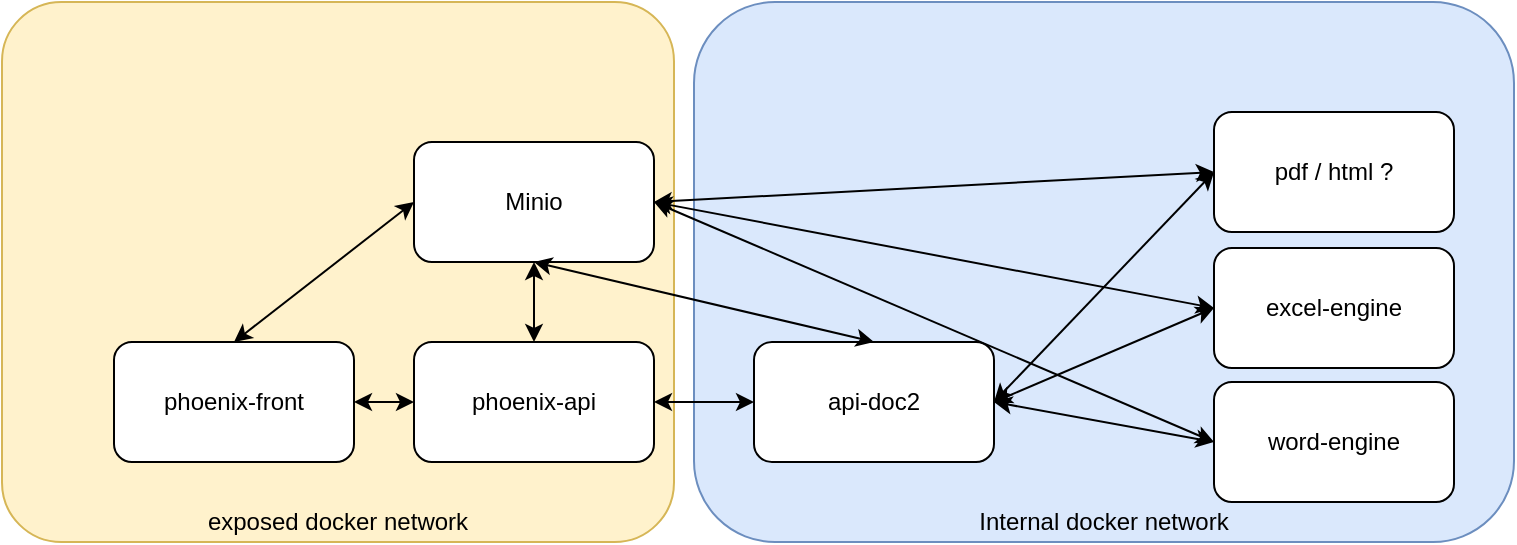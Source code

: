 <mxfile version="12.8.2" type="device"><diagram id="zFl5ccduNy-9XAr6Ceoj" name="Page-1"><mxGraphModel dx="786" dy="465" grid="1" gridSize="10" guides="1" tooltips="1" connect="1" arrows="1" fold="1" page="1" pageScale="1" pageWidth="827" pageHeight="1169" math="0" shadow="0"><root><mxCell id="0"/><mxCell id="1" parent="0"/><mxCell id="N7QD6yUHaFRujWnkHqLb-31" value="" style="rounded=1;whiteSpace=wrap;html=1;fillColor=#fff2cc;strokeColor=#d6b656;arcSize=11;" vertex="1" parent="1"><mxGeometry x="4" y="10" width="336" height="270" as="geometry"/></mxCell><mxCell id="N7QD6yUHaFRujWnkHqLb-29" value="" style="rounded=1;whiteSpace=wrap;html=1;fillColor=#dae8fc;strokeColor=#6c8ebf;" vertex="1" parent="1"><mxGeometry x="350" y="10" width="410" height="270" as="geometry"/></mxCell><mxCell id="N7QD6yUHaFRujWnkHqLb-1" value="phoenix-api" style="rounded=1;whiteSpace=wrap;html=1;" vertex="1" parent="1"><mxGeometry x="210" y="180" width="120" height="60" as="geometry"/></mxCell><mxCell id="N7QD6yUHaFRujWnkHqLb-2" value="Minio" style="rounded=1;whiteSpace=wrap;html=1;" vertex="1" parent="1"><mxGeometry x="210" y="80" width="120" height="60" as="geometry"/></mxCell><mxCell id="N7QD6yUHaFRujWnkHqLb-3" value="api-doc2&lt;span style=&quot;color: rgba(0 , 0 , 0 , 0) ; font-family: monospace ; font-size: 0px ; white-space: nowrap&quot;&gt;%3CmxGraphModel%3E%3Croot%3E%3CmxCell%20id%3D%220%22%2F%3E%3CmxCell%20id%3D%221%22%20parent%3D%220%22%2F%3E%3CmxCell%20id%3D%222%22%20value%3D%22%22%20style%3D%22rounded%3D1%3BwhiteSpace%3Dwrap%3Bhtml%3D1%3B%22%20vertex%3D%221%22%20parent%3D%221%22%3E%3CmxGeometry%20x%3D%22320%22%20y%3D%22100%22%20width%3D%22120%22%20height%3D%2260%22%20as%3D%22geometry%22%2F%3E%3C%2FmxCell%3E%3C%2Froot%3E%3C%2FmxGraphModel%3E&lt;/span&gt;" style="rounded=1;whiteSpace=wrap;html=1;" vertex="1" parent="1"><mxGeometry x="380" y="180" width="120" height="60" as="geometry"/></mxCell><mxCell id="N7QD6yUHaFRujWnkHqLb-4" value="word-engine" style="rounded=1;whiteSpace=wrap;html=1;" vertex="1" parent="1"><mxGeometry x="610" y="200" width="120" height="60" as="geometry"/></mxCell><mxCell id="N7QD6yUHaFRujWnkHqLb-5" value="excel-engine" style="rounded=1;whiteSpace=wrap;html=1;" vertex="1" parent="1"><mxGeometry x="610" y="133" width="120" height="60" as="geometry"/></mxCell><mxCell id="N7QD6yUHaFRujWnkHqLb-6" value="pdf / html ?" style="rounded=1;whiteSpace=wrap;html=1;" vertex="1" parent="1"><mxGeometry x="610" y="65" width="120" height="60" as="geometry"/></mxCell><mxCell id="N7QD6yUHaFRujWnkHqLb-7" value="" style="endArrow=classic;startArrow=classic;html=1;entryX=1;entryY=0.5;entryDx=0;entryDy=0;exitX=0;exitY=0.5;exitDx=0;exitDy=0;" edge="1" parent="1" source="N7QD6yUHaFRujWnkHqLb-3" target="N7QD6yUHaFRujWnkHqLb-1"><mxGeometry width="50" height="50" relative="1" as="geometry"><mxPoint x="380" y="220" as="sourcePoint"/><mxPoint x="430" y="170" as="targetPoint"/></mxGeometry></mxCell><mxCell id="N7QD6yUHaFRujWnkHqLb-13" value="" style="endArrow=classic;startArrow=classic;html=1;entryX=1;entryY=0.5;entryDx=0;entryDy=0;exitX=0;exitY=0.5;exitDx=0;exitDy=0;" edge="1" parent="1" source="N7QD6yUHaFRujWnkHqLb-4" target="N7QD6yUHaFRujWnkHqLb-3"><mxGeometry width="50" height="50" relative="1" as="geometry"><mxPoint x="380" y="290" as="sourcePoint"/><mxPoint x="430" y="240" as="targetPoint"/></mxGeometry></mxCell><mxCell id="N7QD6yUHaFRujWnkHqLb-14" value="" style="endArrow=classic;startArrow=classic;html=1;entryX=1;entryY=0.5;entryDx=0;entryDy=0;exitX=0;exitY=0.5;exitDx=0;exitDy=0;" edge="1" parent="1" source="N7QD6yUHaFRujWnkHqLb-5" target="N7QD6yUHaFRujWnkHqLb-3"><mxGeometry width="50" height="50" relative="1" as="geometry"><mxPoint x="260" y="310" as="sourcePoint"/><mxPoint x="220" y="240" as="targetPoint"/></mxGeometry></mxCell><mxCell id="N7QD6yUHaFRujWnkHqLb-15" value="" style="endArrow=classic;startArrow=classic;html=1;exitX=0;exitY=0.5;exitDx=0;exitDy=0;entryX=1;entryY=0.5;entryDx=0;entryDy=0;" edge="1" parent="1" source="N7QD6yUHaFRujWnkHqLb-6" target="N7QD6yUHaFRujWnkHqLb-3"><mxGeometry width="50" height="50" relative="1" as="geometry"><mxPoint x="270" y="320" as="sourcePoint"/><mxPoint x="210" y="230" as="targetPoint"/><Array as="points"/></mxGeometry></mxCell><mxCell id="N7QD6yUHaFRujWnkHqLb-17" value="phoenix-front" style="rounded=1;whiteSpace=wrap;html=1;" vertex="1" parent="1"><mxGeometry x="60" y="180" width="120" height="60" as="geometry"/></mxCell><mxCell id="N7QD6yUHaFRujWnkHqLb-18" value="" style="endArrow=classic;startArrow=classic;html=1;exitX=1;exitY=0.5;exitDx=0;exitDy=0;entryX=0;entryY=0.5;entryDx=0;entryDy=0;" edge="1" parent="1" source="N7QD6yUHaFRujWnkHqLb-17" target="N7QD6yUHaFRujWnkHqLb-1"><mxGeometry width="50" height="50" relative="1" as="geometry"><mxPoint x="340" y="180" as="sourcePoint"/><mxPoint x="170" y="170" as="targetPoint"/></mxGeometry></mxCell><mxCell id="N7QD6yUHaFRujWnkHqLb-23" value="" style="endArrow=classic;startArrow=classic;html=1;exitX=0;exitY=0.5;exitDx=0;exitDy=0;entryX=0.5;entryY=0;entryDx=0;entryDy=0;" edge="1" parent="1" source="N7QD6yUHaFRujWnkHqLb-2" target="N7QD6yUHaFRujWnkHqLb-17"><mxGeometry width="50" height="50" relative="1" as="geometry"><mxPoint x="250" y="10" as="sourcePoint"/><mxPoint x="140" y="120" as="targetPoint"/></mxGeometry></mxCell><mxCell id="N7QD6yUHaFRujWnkHqLb-24" value="" style="endArrow=classic;startArrow=classic;html=1;exitX=0.5;exitY=1;exitDx=0;exitDy=0;entryX=0.5;entryY=0;entryDx=0;entryDy=0;" edge="1" parent="1" source="N7QD6yUHaFRujWnkHqLb-2" target="N7QD6yUHaFRujWnkHqLb-1"><mxGeometry width="50" height="50" relative="1" as="geometry"><mxPoint x="630" y="80" as="sourcePoint"/><mxPoint x="520" y="190" as="targetPoint"/></mxGeometry></mxCell><mxCell id="N7QD6yUHaFRujWnkHqLb-25" value="" style="endArrow=classic;startArrow=classic;html=1;exitX=1;exitY=0.5;exitDx=0;exitDy=0;entryX=0;entryY=0.5;entryDx=0;entryDy=0;" edge="1" parent="1" source="N7QD6yUHaFRujWnkHqLb-2" target="N7QD6yUHaFRujWnkHqLb-6"><mxGeometry width="50" height="50" relative="1" as="geometry"><mxPoint x="640" y="90" as="sourcePoint"/><mxPoint x="530" y="200" as="targetPoint"/></mxGeometry></mxCell><mxCell id="N7QD6yUHaFRujWnkHqLb-26" value="" style="endArrow=classic;startArrow=classic;html=1;exitX=0.5;exitY=1;exitDx=0;exitDy=0;entryX=0.5;entryY=0;entryDx=0;entryDy=0;" edge="1" parent="1" source="N7QD6yUHaFRujWnkHqLb-2" target="N7QD6yUHaFRujWnkHqLb-3"><mxGeometry width="50" height="50" relative="1" as="geometry"><mxPoint x="650" y="100" as="sourcePoint"/><mxPoint x="540" y="210" as="targetPoint"/></mxGeometry></mxCell><mxCell id="N7QD6yUHaFRujWnkHqLb-27" value="" style="endArrow=classic;startArrow=classic;html=1;exitX=1;exitY=0.5;exitDx=0;exitDy=0;entryX=0;entryY=0.5;entryDx=0;entryDy=0;" edge="1" parent="1" source="N7QD6yUHaFRujWnkHqLb-2" target="N7QD6yUHaFRujWnkHqLb-5"><mxGeometry width="50" height="50" relative="1" as="geometry"><mxPoint x="340" y="70" as="sourcePoint"/><mxPoint x="620" y="70" as="targetPoint"/></mxGeometry></mxCell><mxCell id="N7QD6yUHaFRujWnkHqLb-28" value="" style="endArrow=classic;startArrow=classic;html=1;exitX=1;exitY=0.5;exitDx=0;exitDy=0;entryX=0;entryY=0.5;entryDx=0;entryDy=0;" edge="1" parent="1" source="N7QD6yUHaFRujWnkHqLb-2" target="N7QD6yUHaFRujWnkHqLb-4"><mxGeometry width="50" height="50" relative="1" as="geometry"><mxPoint x="350" y="80" as="sourcePoint"/><mxPoint x="630" y="80" as="targetPoint"/></mxGeometry></mxCell><mxCell id="N7QD6yUHaFRujWnkHqLb-30" value="Internal docker network" style="text;html=1;strokeColor=none;fillColor=none;align=center;verticalAlign=middle;whiteSpace=wrap;rounded=0;" vertex="1" parent="1"><mxGeometry x="455" y="260" width="200" height="20" as="geometry"/></mxCell><mxCell id="N7QD6yUHaFRujWnkHqLb-32" value="exposed docker network" style="text;html=1;strokeColor=none;fillColor=none;align=center;verticalAlign=middle;whiteSpace=wrap;rounded=0;" vertex="1" parent="1"><mxGeometry x="72" y="260" width="200" height="20" as="geometry"/></mxCell></root></mxGraphModel></diagram></mxfile>